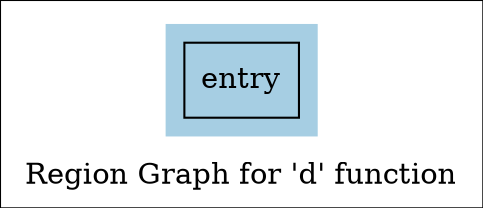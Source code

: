 digraph "Region Graph for 'd' function" {
	label="Region Graph for 'd' function";

	Node0x112ecd0 [shape=record,label="{entry}"];
	colorscheme = "paired12"
        subgraph cluster_0x1133750 {
          label = "";
          style = filled;
          color = 1
          Node0x112ecd0;
        }
}
